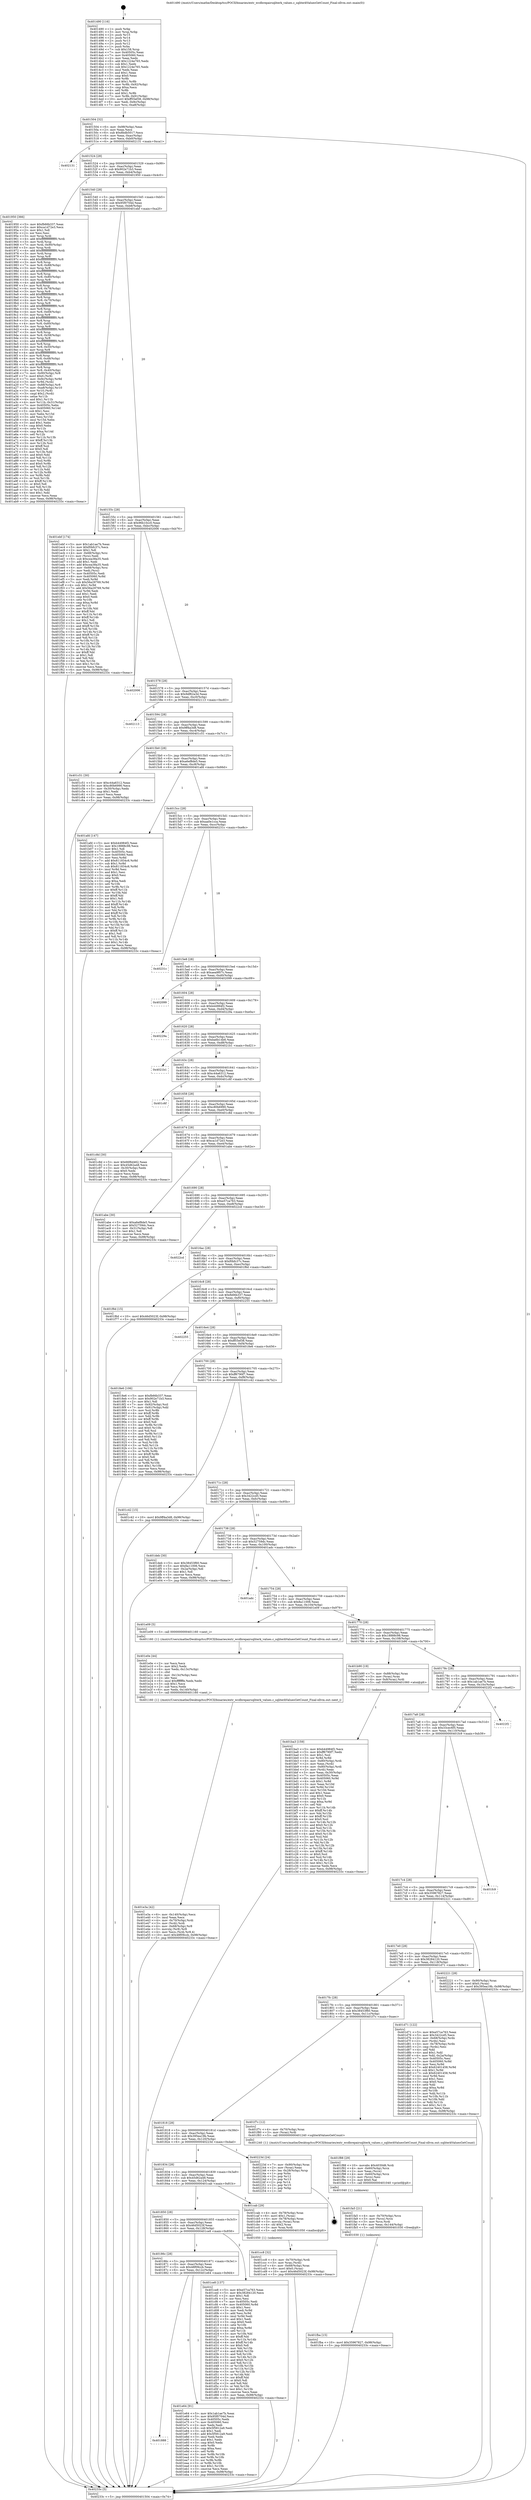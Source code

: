 digraph "0x401490" {
  label = "0x401490 (/mnt/c/Users/mathe/Desktop/tcc/POCII/binaries/extr_wcdbrepairsqliterk_values.c_sqliterkValuesGetCount_Final-ollvm.out::main(0))"
  labelloc = "t"
  node[shape=record]

  Entry [label="",width=0.3,height=0.3,shape=circle,fillcolor=black,style=filled]
  "0x401504" [label="{
     0x401504 [32]\l
     | [instrs]\l
     &nbsp;&nbsp;0x401504 \<+6\>: mov -0x98(%rbp),%eax\l
     &nbsp;&nbsp;0x40150a \<+2\>: mov %eax,%ecx\l
     &nbsp;&nbsp;0x40150c \<+6\>: sub $0x8bdb5017,%ecx\l
     &nbsp;&nbsp;0x401512 \<+6\>: mov %eax,-0xac(%rbp)\l
     &nbsp;&nbsp;0x401518 \<+6\>: mov %ecx,-0xb0(%rbp)\l
     &nbsp;&nbsp;0x40151e \<+6\>: je 0000000000402131 \<main+0xca1\>\l
  }"]
  "0x402131" [label="{
     0x402131\l
  }", style=dashed]
  "0x401524" [label="{
     0x401524 [28]\l
     | [instrs]\l
     &nbsp;&nbsp;0x401524 \<+5\>: jmp 0000000000401529 \<main+0x99\>\l
     &nbsp;&nbsp;0x401529 \<+6\>: mov -0xac(%rbp),%eax\l
     &nbsp;&nbsp;0x40152f \<+5\>: sub $0x902e71b3,%eax\l
     &nbsp;&nbsp;0x401534 \<+6\>: mov %eax,-0xb4(%rbp)\l
     &nbsp;&nbsp;0x40153a \<+6\>: je 0000000000401950 \<main+0x4c0\>\l
  }"]
  Exit [label="",width=0.3,height=0.3,shape=circle,fillcolor=black,style=filled,peripheries=2]
  "0x401950" [label="{
     0x401950 [366]\l
     | [instrs]\l
     &nbsp;&nbsp;0x401950 \<+5\>: mov $0xfb66b337,%eax\l
     &nbsp;&nbsp;0x401955 \<+5\>: mov $0xca1d72e3,%ecx\l
     &nbsp;&nbsp;0x40195a \<+2\>: mov $0x1,%dl\l
     &nbsp;&nbsp;0x40195c \<+2\>: xor %esi,%esi\l
     &nbsp;&nbsp;0x40195e \<+3\>: mov %rsp,%rdi\l
     &nbsp;&nbsp;0x401961 \<+4\>: add $0xfffffffffffffff0,%rdi\l
     &nbsp;&nbsp;0x401965 \<+3\>: mov %rdi,%rsp\l
     &nbsp;&nbsp;0x401968 \<+7\>: mov %rdi,-0x90(%rbp)\l
     &nbsp;&nbsp;0x40196f \<+3\>: mov %rsp,%rdi\l
     &nbsp;&nbsp;0x401972 \<+4\>: add $0xfffffffffffffff0,%rdi\l
     &nbsp;&nbsp;0x401976 \<+3\>: mov %rdi,%rsp\l
     &nbsp;&nbsp;0x401979 \<+3\>: mov %rsp,%r8\l
     &nbsp;&nbsp;0x40197c \<+4\>: add $0xfffffffffffffff0,%r8\l
     &nbsp;&nbsp;0x401980 \<+3\>: mov %r8,%rsp\l
     &nbsp;&nbsp;0x401983 \<+7\>: mov %r8,-0x88(%rbp)\l
     &nbsp;&nbsp;0x40198a \<+3\>: mov %rsp,%r8\l
     &nbsp;&nbsp;0x40198d \<+4\>: add $0xfffffffffffffff0,%r8\l
     &nbsp;&nbsp;0x401991 \<+3\>: mov %r8,%rsp\l
     &nbsp;&nbsp;0x401994 \<+4\>: mov %r8,-0x80(%rbp)\l
     &nbsp;&nbsp;0x401998 \<+3\>: mov %rsp,%r8\l
     &nbsp;&nbsp;0x40199b \<+4\>: add $0xfffffffffffffff0,%r8\l
     &nbsp;&nbsp;0x40199f \<+3\>: mov %r8,%rsp\l
     &nbsp;&nbsp;0x4019a2 \<+4\>: mov %r8,-0x78(%rbp)\l
     &nbsp;&nbsp;0x4019a6 \<+3\>: mov %rsp,%r8\l
     &nbsp;&nbsp;0x4019a9 \<+4\>: add $0xfffffffffffffff0,%r8\l
     &nbsp;&nbsp;0x4019ad \<+3\>: mov %r8,%rsp\l
     &nbsp;&nbsp;0x4019b0 \<+4\>: mov %r8,-0x70(%rbp)\l
     &nbsp;&nbsp;0x4019b4 \<+3\>: mov %rsp,%r8\l
     &nbsp;&nbsp;0x4019b7 \<+4\>: add $0xfffffffffffffff0,%r8\l
     &nbsp;&nbsp;0x4019bb \<+3\>: mov %r8,%rsp\l
     &nbsp;&nbsp;0x4019be \<+4\>: mov %r8,-0x68(%rbp)\l
     &nbsp;&nbsp;0x4019c2 \<+3\>: mov %rsp,%r8\l
     &nbsp;&nbsp;0x4019c5 \<+4\>: add $0xfffffffffffffff0,%r8\l
     &nbsp;&nbsp;0x4019c9 \<+3\>: mov %r8,%rsp\l
     &nbsp;&nbsp;0x4019cc \<+4\>: mov %r8,-0x60(%rbp)\l
     &nbsp;&nbsp;0x4019d0 \<+3\>: mov %rsp,%r8\l
     &nbsp;&nbsp;0x4019d3 \<+4\>: add $0xfffffffffffffff0,%r8\l
     &nbsp;&nbsp;0x4019d7 \<+3\>: mov %r8,%rsp\l
     &nbsp;&nbsp;0x4019da \<+4\>: mov %r8,-0x58(%rbp)\l
     &nbsp;&nbsp;0x4019de \<+3\>: mov %rsp,%r8\l
     &nbsp;&nbsp;0x4019e1 \<+4\>: add $0xfffffffffffffff0,%r8\l
     &nbsp;&nbsp;0x4019e5 \<+3\>: mov %r8,%rsp\l
     &nbsp;&nbsp;0x4019e8 \<+4\>: mov %r8,-0x50(%rbp)\l
     &nbsp;&nbsp;0x4019ec \<+3\>: mov %rsp,%r8\l
     &nbsp;&nbsp;0x4019ef \<+4\>: add $0xfffffffffffffff0,%r8\l
     &nbsp;&nbsp;0x4019f3 \<+3\>: mov %r8,%rsp\l
     &nbsp;&nbsp;0x4019f6 \<+4\>: mov %r8,-0x48(%rbp)\l
     &nbsp;&nbsp;0x4019fa \<+3\>: mov %rsp,%r8\l
     &nbsp;&nbsp;0x4019fd \<+4\>: add $0xfffffffffffffff0,%r8\l
     &nbsp;&nbsp;0x401a01 \<+3\>: mov %r8,%rsp\l
     &nbsp;&nbsp;0x401a04 \<+4\>: mov %r8,-0x40(%rbp)\l
     &nbsp;&nbsp;0x401a08 \<+7\>: mov -0x90(%rbp),%r8\l
     &nbsp;&nbsp;0x401a0f \<+7\>: movl $0x0,(%r8)\l
     &nbsp;&nbsp;0x401a16 \<+7\>: mov -0x9c(%rbp),%r9d\l
     &nbsp;&nbsp;0x401a1d \<+3\>: mov %r9d,(%rdi)\l
     &nbsp;&nbsp;0x401a20 \<+7\>: mov -0x88(%rbp),%r8\l
     &nbsp;&nbsp;0x401a27 \<+7\>: mov -0xa8(%rbp),%r10\l
     &nbsp;&nbsp;0x401a2e \<+3\>: mov %r10,(%r8)\l
     &nbsp;&nbsp;0x401a31 \<+3\>: cmpl $0x2,(%rdi)\l
     &nbsp;&nbsp;0x401a34 \<+4\>: setne %r11b\l
     &nbsp;&nbsp;0x401a38 \<+4\>: and $0x1,%r11b\l
     &nbsp;&nbsp;0x401a3c \<+4\>: mov %r11b,-0x31(%rbp)\l
     &nbsp;&nbsp;0x401a40 \<+7\>: mov 0x40505c,%ebx\l
     &nbsp;&nbsp;0x401a47 \<+8\>: mov 0x405060,%r14d\l
     &nbsp;&nbsp;0x401a4f \<+3\>: sub $0x1,%esi\l
     &nbsp;&nbsp;0x401a52 \<+3\>: mov %ebx,%r15d\l
     &nbsp;&nbsp;0x401a55 \<+3\>: add %esi,%r15d\l
     &nbsp;&nbsp;0x401a58 \<+4\>: imul %r15d,%ebx\l
     &nbsp;&nbsp;0x401a5c \<+3\>: and $0x1,%ebx\l
     &nbsp;&nbsp;0x401a5f \<+3\>: cmp $0x0,%ebx\l
     &nbsp;&nbsp;0x401a62 \<+4\>: sete %r11b\l
     &nbsp;&nbsp;0x401a66 \<+4\>: cmp $0xa,%r14d\l
     &nbsp;&nbsp;0x401a6a \<+4\>: setl %r12b\l
     &nbsp;&nbsp;0x401a6e \<+3\>: mov %r11b,%r13b\l
     &nbsp;&nbsp;0x401a71 \<+4\>: xor $0xff,%r13b\l
     &nbsp;&nbsp;0x401a75 \<+3\>: mov %r12b,%sil\l
     &nbsp;&nbsp;0x401a78 \<+4\>: xor $0xff,%sil\l
     &nbsp;&nbsp;0x401a7c \<+3\>: xor $0x0,%dl\l
     &nbsp;&nbsp;0x401a7f \<+3\>: mov %r13b,%dil\l
     &nbsp;&nbsp;0x401a82 \<+4\>: and $0x0,%dil\l
     &nbsp;&nbsp;0x401a86 \<+3\>: and %dl,%r11b\l
     &nbsp;&nbsp;0x401a89 \<+3\>: mov %sil,%r8b\l
     &nbsp;&nbsp;0x401a8c \<+4\>: and $0x0,%r8b\l
     &nbsp;&nbsp;0x401a90 \<+3\>: and %dl,%r12b\l
     &nbsp;&nbsp;0x401a93 \<+3\>: or %r11b,%dil\l
     &nbsp;&nbsp;0x401a96 \<+3\>: or %r12b,%r8b\l
     &nbsp;&nbsp;0x401a99 \<+3\>: xor %r8b,%dil\l
     &nbsp;&nbsp;0x401a9c \<+3\>: or %sil,%r13b\l
     &nbsp;&nbsp;0x401a9f \<+4\>: xor $0xff,%r13b\l
     &nbsp;&nbsp;0x401aa3 \<+3\>: or $0x0,%dl\l
     &nbsp;&nbsp;0x401aa6 \<+3\>: and %dl,%r13b\l
     &nbsp;&nbsp;0x401aa9 \<+3\>: or %r13b,%dil\l
     &nbsp;&nbsp;0x401aac \<+4\>: test $0x1,%dil\l
     &nbsp;&nbsp;0x401ab0 \<+3\>: cmovne %ecx,%eax\l
     &nbsp;&nbsp;0x401ab3 \<+6\>: mov %eax,-0x98(%rbp)\l
     &nbsp;&nbsp;0x401ab9 \<+5\>: jmp 000000000040233c \<main+0xeac\>\l
  }"]
  "0x401540" [label="{
     0x401540 [28]\l
     | [instrs]\l
     &nbsp;&nbsp;0x401540 \<+5\>: jmp 0000000000401545 \<main+0xb5\>\l
     &nbsp;&nbsp;0x401545 \<+6\>: mov -0xac(%rbp),%eax\l
     &nbsp;&nbsp;0x40154b \<+5\>: sub $0x95f0704d,%eax\l
     &nbsp;&nbsp;0x401550 \<+6\>: mov %eax,-0xb8(%rbp)\l
     &nbsp;&nbsp;0x401556 \<+6\>: je 0000000000401ebf \<main+0xa2f\>\l
  }"]
  "0x401fba" [label="{
     0x401fba [15]\l
     | [instrs]\l
     &nbsp;&nbsp;0x401fba \<+10\>: movl $0x35967827,-0x98(%rbp)\l
     &nbsp;&nbsp;0x401fc4 \<+5\>: jmp 000000000040233c \<main+0xeac\>\l
  }"]
  "0x401ebf" [label="{
     0x401ebf [174]\l
     | [instrs]\l
     &nbsp;&nbsp;0x401ebf \<+5\>: mov $0x1ab1ae7b,%eax\l
     &nbsp;&nbsp;0x401ec4 \<+5\>: mov $0xf0bfc37c,%ecx\l
     &nbsp;&nbsp;0x401ec9 \<+2\>: mov $0x1,%dl\l
     &nbsp;&nbsp;0x401ecb \<+4\>: mov -0x68(%rbp),%rsi\l
     &nbsp;&nbsp;0x401ecf \<+2\>: mov (%rsi),%edi\l
     &nbsp;&nbsp;0x401ed1 \<+6\>: sub $0xcea38a35,%edi\l
     &nbsp;&nbsp;0x401ed7 \<+3\>: add $0x1,%edi\l
     &nbsp;&nbsp;0x401eda \<+6\>: add $0xcea38a35,%edi\l
     &nbsp;&nbsp;0x401ee0 \<+4\>: mov -0x68(%rbp),%rsi\l
     &nbsp;&nbsp;0x401ee4 \<+2\>: mov %edi,(%rsi)\l
     &nbsp;&nbsp;0x401ee6 \<+7\>: mov 0x40505c,%edi\l
     &nbsp;&nbsp;0x401eed \<+8\>: mov 0x405060,%r8d\l
     &nbsp;&nbsp;0x401ef5 \<+3\>: mov %edi,%r9d\l
     &nbsp;&nbsp;0x401ef8 \<+7\>: sub $0x56a29769,%r9d\l
     &nbsp;&nbsp;0x401eff \<+4\>: sub $0x1,%r9d\l
     &nbsp;&nbsp;0x401f03 \<+7\>: add $0x56a29769,%r9d\l
     &nbsp;&nbsp;0x401f0a \<+4\>: imul %r9d,%edi\l
     &nbsp;&nbsp;0x401f0e \<+3\>: and $0x1,%edi\l
     &nbsp;&nbsp;0x401f11 \<+3\>: cmp $0x0,%edi\l
     &nbsp;&nbsp;0x401f14 \<+4\>: sete %r10b\l
     &nbsp;&nbsp;0x401f18 \<+4\>: cmp $0xa,%r8d\l
     &nbsp;&nbsp;0x401f1c \<+4\>: setl %r11b\l
     &nbsp;&nbsp;0x401f20 \<+3\>: mov %r10b,%bl\l
     &nbsp;&nbsp;0x401f23 \<+3\>: xor $0xff,%bl\l
     &nbsp;&nbsp;0x401f26 \<+3\>: mov %r11b,%r14b\l
     &nbsp;&nbsp;0x401f29 \<+4\>: xor $0xff,%r14b\l
     &nbsp;&nbsp;0x401f2d \<+3\>: xor $0x1,%dl\l
     &nbsp;&nbsp;0x401f30 \<+3\>: mov %bl,%r15b\l
     &nbsp;&nbsp;0x401f33 \<+4\>: and $0xff,%r15b\l
     &nbsp;&nbsp;0x401f37 \<+3\>: and %dl,%r10b\l
     &nbsp;&nbsp;0x401f3a \<+3\>: mov %r14b,%r12b\l
     &nbsp;&nbsp;0x401f3d \<+4\>: and $0xff,%r12b\l
     &nbsp;&nbsp;0x401f41 \<+3\>: and %dl,%r11b\l
     &nbsp;&nbsp;0x401f44 \<+3\>: or %r10b,%r15b\l
     &nbsp;&nbsp;0x401f47 \<+3\>: or %r11b,%r12b\l
     &nbsp;&nbsp;0x401f4a \<+3\>: xor %r12b,%r15b\l
     &nbsp;&nbsp;0x401f4d \<+3\>: or %r14b,%bl\l
     &nbsp;&nbsp;0x401f50 \<+3\>: xor $0xff,%bl\l
     &nbsp;&nbsp;0x401f53 \<+3\>: or $0x1,%dl\l
     &nbsp;&nbsp;0x401f56 \<+2\>: and %dl,%bl\l
     &nbsp;&nbsp;0x401f58 \<+3\>: or %bl,%r15b\l
     &nbsp;&nbsp;0x401f5b \<+4\>: test $0x1,%r15b\l
     &nbsp;&nbsp;0x401f5f \<+3\>: cmovne %ecx,%eax\l
     &nbsp;&nbsp;0x401f62 \<+6\>: mov %eax,-0x98(%rbp)\l
     &nbsp;&nbsp;0x401f68 \<+5\>: jmp 000000000040233c \<main+0xeac\>\l
  }"]
  "0x40155c" [label="{
     0x40155c [28]\l
     | [instrs]\l
     &nbsp;&nbsp;0x40155c \<+5\>: jmp 0000000000401561 \<main+0xd1\>\l
     &nbsp;&nbsp;0x401561 \<+6\>: mov -0xac(%rbp),%eax\l
     &nbsp;&nbsp;0x401567 \<+5\>: sub $0x96b10cc0,%eax\l
     &nbsp;&nbsp;0x40156c \<+6\>: mov %eax,-0xbc(%rbp)\l
     &nbsp;&nbsp;0x401572 \<+6\>: je 0000000000402006 \<main+0xb76\>\l
  }"]
  "0x401fa5" [label="{
     0x401fa5 [21]\l
     | [instrs]\l
     &nbsp;&nbsp;0x401fa5 \<+4\>: mov -0x70(%rbp),%rcx\l
     &nbsp;&nbsp;0x401fa9 \<+3\>: mov (%rcx),%rcx\l
     &nbsp;&nbsp;0x401fac \<+3\>: mov %rcx,%rdi\l
     &nbsp;&nbsp;0x401faf \<+6\>: mov %eax,-0x144(%rbp)\l
     &nbsp;&nbsp;0x401fb5 \<+5\>: call 0000000000401030 \<free@plt\>\l
     | [calls]\l
     &nbsp;&nbsp;0x401030 \{1\} (unknown)\l
  }"]
  "0x402006" [label="{
     0x402006\l
  }", style=dashed]
  "0x401578" [label="{
     0x401578 [28]\l
     | [instrs]\l
     &nbsp;&nbsp;0x401578 \<+5\>: jmp 000000000040157d \<main+0xed\>\l
     &nbsp;&nbsp;0x40157d \<+6\>: mov -0xac(%rbp),%eax\l
     &nbsp;&nbsp;0x401583 \<+5\>: sub $0x9df62a3d,%eax\l
     &nbsp;&nbsp;0x401588 \<+6\>: mov %eax,-0xc0(%rbp)\l
     &nbsp;&nbsp;0x40158e \<+6\>: je 0000000000402113 \<main+0xc83\>\l
  }"]
  "0x401f88" [label="{
     0x401f88 [29]\l
     | [instrs]\l
     &nbsp;&nbsp;0x401f88 \<+10\>: movabs $0x4030d6,%rdi\l
     &nbsp;&nbsp;0x401f92 \<+4\>: mov -0x60(%rbp),%rcx\l
     &nbsp;&nbsp;0x401f96 \<+2\>: mov %eax,(%rcx)\l
     &nbsp;&nbsp;0x401f98 \<+4\>: mov -0x60(%rbp),%rcx\l
     &nbsp;&nbsp;0x401f9c \<+2\>: mov (%rcx),%esi\l
     &nbsp;&nbsp;0x401f9e \<+2\>: mov $0x0,%al\l
     &nbsp;&nbsp;0x401fa0 \<+5\>: call 0000000000401040 \<printf@plt\>\l
     | [calls]\l
     &nbsp;&nbsp;0x401040 \{1\} (unknown)\l
  }"]
  "0x402113" [label="{
     0x402113\l
  }", style=dashed]
  "0x401594" [label="{
     0x401594 [28]\l
     | [instrs]\l
     &nbsp;&nbsp;0x401594 \<+5\>: jmp 0000000000401599 \<main+0x109\>\l
     &nbsp;&nbsp;0x401599 \<+6\>: mov -0xac(%rbp),%eax\l
     &nbsp;&nbsp;0x40159f \<+5\>: sub $0x9ff4a3d8,%eax\l
     &nbsp;&nbsp;0x4015a4 \<+6\>: mov %eax,-0xc4(%rbp)\l
     &nbsp;&nbsp;0x4015aa \<+6\>: je 0000000000401c51 \<main+0x7c1\>\l
  }"]
  "0x401888" [label="{
     0x401888\l
  }", style=dashed]
  "0x401c51" [label="{
     0x401c51 [30]\l
     | [instrs]\l
     &nbsp;&nbsp;0x401c51 \<+5\>: mov $0xc44a6312,%eax\l
     &nbsp;&nbsp;0x401c56 \<+5\>: mov $0xc80b6990,%ecx\l
     &nbsp;&nbsp;0x401c5b \<+3\>: mov -0x30(%rbp),%edx\l
     &nbsp;&nbsp;0x401c5e \<+3\>: cmp $0x1,%edx\l
     &nbsp;&nbsp;0x401c61 \<+3\>: cmovl %ecx,%eax\l
     &nbsp;&nbsp;0x401c64 \<+6\>: mov %eax,-0x98(%rbp)\l
     &nbsp;&nbsp;0x401c6a \<+5\>: jmp 000000000040233c \<main+0xeac\>\l
  }"]
  "0x4015b0" [label="{
     0x4015b0 [28]\l
     | [instrs]\l
     &nbsp;&nbsp;0x4015b0 \<+5\>: jmp 00000000004015b5 \<main+0x125\>\l
     &nbsp;&nbsp;0x4015b5 \<+6\>: mov -0xac(%rbp),%eax\l
     &nbsp;&nbsp;0x4015bb \<+5\>: sub $0xa6ef8de5,%eax\l
     &nbsp;&nbsp;0x4015c0 \<+6\>: mov %eax,-0xc8(%rbp)\l
     &nbsp;&nbsp;0x4015c6 \<+6\>: je 0000000000401afd \<main+0x66d\>\l
  }"]
  "0x401e64" [label="{
     0x401e64 [91]\l
     | [instrs]\l
     &nbsp;&nbsp;0x401e64 \<+5\>: mov $0x1ab1ae7b,%eax\l
     &nbsp;&nbsp;0x401e69 \<+5\>: mov $0x95f0704d,%ecx\l
     &nbsp;&nbsp;0x401e6e \<+7\>: mov 0x40505c,%edx\l
     &nbsp;&nbsp;0x401e75 \<+7\>: mov 0x405060,%esi\l
     &nbsp;&nbsp;0x401e7c \<+2\>: mov %edx,%edi\l
     &nbsp;&nbsp;0x401e7e \<+6\>: sub $0x5f5812a9,%edi\l
     &nbsp;&nbsp;0x401e84 \<+3\>: sub $0x1,%edi\l
     &nbsp;&nbsp;0x401e87 \<+6\>: add $0x5f5812a9,%edi\l
     &nbsp;&nbsp;0x401e8d \<+3\>: imul %edi,%edx\l
     &nbsp;&nbsp;0x401e90 \<+3\>: and $0x1,%edx\l
     &nbsp;&nbsp;0x401e93 \<+3\>: cmp $0x0,%edx\l
     &nbsp;&nbsp;0x401e96 \<+4\>: sete %r8b\l
     &nbsp;&nbsp;0x401e9a \<+3\>: cmp $0xa,%esi\l
     &nbsp;&nbsp;0x401e9d \<+4\>: setl %r9b\l
     &nbsp;&nbsp;0x401ea1 \<+3\>: mov %r8b,%r10b\l
     &nbsp;&nbsp;0x401ea4 \<+3\>: and %r9b,%r10b\l
     &nbsp;&nbsp;0x401ea7 \<+3\>: xor %r9b,%r8b\l
     &nbsp;&nbsp;0x401eaa \<+3\>: or %r8b,%r10b\l
     &nbsp;&nbsp;0x401ead \<+4\>: test $0x1,%r10b\l
     &nbsp;&nbsp;0x401eb1 \<+3\>: cmovne %ecx,%eax\l
     &nbsp;&nbsp;0x401eb4 \<+6\>: mov %eax,-0x98(%rbp)\l
     &nbsp;&nbsp;0x401eba \<+5\>: jmp 000000000040233c \<main+0xeac\>\l
  }"]
  "0x401afd" [label="{
     0x401afd [147]\l
     | [instrs]\l
     &nbsp;&nbsp;0x401afd \<+5\>: mov $0xb44984f2,%eax\l
     &nbsp;&nbsp;0x401b02 \<+5\>: mov $0x18888c98,%ecx\l
     &nbsp;&nbsp;0x401b07 \<+2\>: mov $0x1,%dl\l
     &nbsp;&nbsp;0x401b09 \<+7\>: mov 0x40505c,%esi\l
     &nbsp;&nbsp;0x401b10 \<+7\>: mov 0x405060,%edi\l
     &nbsp;&nbsp;0x401b17 \<+3\>: mov %esi,%r8d\l
     &nbsp;&nbsp;0x401b1a \<+7\>: add $0x811834c6,%r8d\l
     &nbsp;&nbsp;0x401b21 \<+4\>: sub $0x1,%r8d\l
     &nbsp;&nbsp;0x401b25 \<+7\>: sub $0x811834c6,%r8d\l
     &nbsp;&nbsp;0x401b2c \<+4\>: imul %r8d,%esi\l
     &nbsp;&nbsp;0x401b30 \<+3\>: and $0x1,%esi\l
     &nbsp;&nbsp;0x401b33 \<+3\>: cmp $0x0,%esi\l
     &nbsp;&nbsp;0x401b36 \<+4\>: sete %r9b\l
     &nbsp;&nbsp;0x401b3a \<+3\>: cmp $0xa,%edi\l
     &nbsp;&nbsp;0x401b3d \<+4\>: setl %r10b\l
     &nbsp;&nbsp;0x401b41 \<+3\>: mov %r9b,%r11b\l
     &nbsp;&nbsp;0x401b44 \<+4\>: xor $0xff,%r11b\l
     &nbsp;&nbsp;0x401b48 \<+3\>: mov %r10b,%bl\l
     &nbsp;&nbsp;0x401b4b \<+3\>: xor $0xff,%bl\l
     &nbsp;&nbsp;0x401b4e \<+3\>: xor $0x1,%dl\l
     &nbsp;&nbsp;0x401b51 \<+3\>: mov %r11b,%r14b\l
     &nbsp;&nbsp;0x401b54 \<+4\>: and $0xff,%r14b\l
     &nbsp;&nbsp;0x401b58 \<+3\>: and %dl,%r9b\l
     &nbsp;&nbsp;0x401b5b \<+3\>: mov %bl,%r15b\l
     &nbsp;&nbsp;0x401b5e \<+4\>: and $0xff,%r15b\l
     &nbsp;&nbsp;0x401b62 \<+3\>: and %dl,%r10b\l
     &nbsp;&nbsp;0x401b65 \<+3\>: or %r9b,%r14b\l
     &nbsp;&nbsp;0x401b68 \<+3\>: or %r10b,%r15b\l
     &nbsp;&nbsp;0x401b6b \<+3\>: xor %r15b,%r14b\l
     &nbsp;&nbsp;0x401b6e \<+3\>: or %bl,%r11b\l
     &nbsp;&nbsp;0x401b71 \<+4\>: xor $0xff,%r11b\l
     &nbsp;&nbsp;0x401b75 \<+3\>: or $0x1,%dl\l
     &nbsp;&nbsp;0x401b78 \<+3\>: and %dl,%r11b\l
     &nbsp;&nbsp;0x401b7b \<+3\>: or %r11b,%r14b\l
     &nbsp;&nbsp;0x401b7e \<+4\>: test $0x1,%r14b\l
     &nbsp;&nbsp;0x401b82 \<+3\>: cmovne %ecx,%eax\l
     &nbsp;&nbsp;0x401b85 \<+6\>: mov %eax,-0x98(%rbp)\l
     &nbsp;&nbsp;0x401b8b \<+5\>: jmp 000000000040233c \<main+0xeac\>\l
  }"]
  "0x4015cc" [label="{
     0x4015cc [28]\l
     | [instrs]\l
     &nbsp;&nbsp;0x4015cc \<+5\>: jmp 00000000004015d1 \<main+0x141\>\l
     &nbsp;&nbsp;0x4015d1 \<+6\>: mov -0xac(%rbp),%eax\l
     &nbsp;&nbsp;0x4015d7 \<+5\>: sub $0xaa0e1cca,%eax\l
     &nbsp;&nbsp;0x4015dc \<+6\>: mov %eax,-0xcc(%rbp)\l
     &nbsp;&nbsp;0x4015e2 \<+6\>: je 000000000040231c \<main+0xe8c\>\l
  }"]
  "0x401e3a" [label="{
     0x401e3a [42]\l
     | [instrs]\l
     &nbsp;&nbsp;0x401e3a \<+6\>: mov -0x140(%rbp),%ecx\l
     &nbsp;&nbsp;0x401e40 \<+3\>: imul %eax,%ecx\l
     &nbsp;&nbsp;0x401e43 \<+4\>: mov -0x70(%rbp),%rdi\l
     &nbsp;&nbsp;0x401e47 \<+3\>: mov (%rdi),%rdi\l
     &nbsp;&nbsp;0x401e4a \<+4\>: mov -0x68(%rbp),%r8\l
     &nbsp;&nbsp;0x401e4e \<+3\>: movslq (%r8),%r8\l
     &nbsp;&nbsp;0x401e51 \<+4\>: mov %ecx,(%rdi,%r8,4)\l
     &nbsp;&nbsp;0x401e55 \<+10\>: movl $0x48f09ccb,-0x98(%rbp)\l
     &nbsp;&nbsp;0x401e5f \<+5\>: jmp 000000000040233c \<main+0xeac\>\l
  }"]
  "0x40231c" [label="{
     0x40231c\l
  }", style=dashed]
  "0x4015e8" [label="{
     0x4015e8 [28]\l
     | [instrs]\l
     &nbsp;&nbsp;0x4015e8 \<+5\>: jmp 00000000004015ed \<main+0x15d\>\l
     &nbsp;&nbsp;0x4015ed \<+6\>: mov -0xac(%rbp),%eax\l
     &nbsp;&nbsp;0x4015f3 \<+5\>: sub $0xaea9f07c,%eax\l
     &nbsp;&nbsp;0x4015f8 \<+6\>: mov %eax,-0xd0(%rbp)\l
     &nbsp;&nbsp;0x4015fe \<+6\>: je 0000000000402099 \<main+0xc09\>\l
  }"]
  "0x401e0e" [label="{
     0x401e0e [44]\l
     | [instrs]\l
     &nbsp;&nbsp;0x401e0e \<+2\>: xor %ecx,%ecx\l
     &nbsp;&nbsp;0x401e10 \<+5\>: mov $0x2,%edx\l
     &nbsp;&nbsp;0x401e15 \<+6\>: mov %edx,-0x13c(%rbp)\l
     &nbsp;&nbsp;0x401e1b \<+1\>: cltd\l
     &nbsp;&nbsp;0x401e1c \<+6\>: mov -0x13c(%rbp),%esi\l
     &nbsp;&nbsp;0x401e22 \<+2\>: idiv %esi\l
     &nbsp;&nbsp;0x401e24 \<+6\>: imul $0xfffffffe,%edx,%edx\l
     &nbsp;&nbsp;0x401e2a \<+3\>: sub $0x1,%ecx\l
     &nbsp;&nbsp;0x401e2d \<+2\>: sub %ecx,%edx\l
     &nbsp;&nbsp;0x401e2f \<+6\>: mov %edx,-0x140(%rbp)\l
     &nbsp;&nbsp;0x401e35 \<+5\>: call 0000000000401160 \<next_i\>\l
     | [calls]\l
     &nbsp;&nbsp;0x401160 \{1\} (/mnt/c/Users/mathe/Desktop/tcc/POCII/binaries/extr_wcdbrepairsqliterk_values.c_sqliterkValuesGetCount_Final-ollvm.out::next_i)\l
  }"]
  "0x402099" [label="{
     0x402099\l
  }", style=dashed]
  "0x401604" [label="{
     0x401604 [28]\l
     | [instrs]\l
     &nbsp;&nbsp;0x401604 \<+5\>: jmp 0000000000401609 \<main+0x179\>\l
     &nbsp;&nbsp;0x401609 \<+6\>: mov -0xac(%rbp),%eax\l
     &nbsp;&nbsp;0x40160f \<+5\>: sub $0xb44984f2,%eax\l
     &nbsp;&nbsp;0x401614 \<+6\>: mov %eax,-0xd4(%rbp)\l
     &nbsp;&nbsp;0x40161a \<+6\>: je 000000000040229a \<main+0xe0a\>\l
  }"]
  "0x40186c" [label="{
     0x40186c [28]\l
     | [instrs]\l
     &nbsp;&nbsp;0x40186c \<+5\>: jmp 0000000000401871 \<main+0x3e1\>\l
     &nbsp;&nbsp;0x401871 \<+6\>: mov -0xac(%rbp),%eax\l
     &nbsp;&nbsp;0x401877 \<+5\>: sub $0x48f09ccb,%eax\l
     &nbsp;&nbsp;0x40187c \<+6\>: mov %eax,-0x12c(%rbp)\l
     &nbsp;&nbsp;0x401882 \<+6\>: je 0000000000401e64 \<main+0x9d4\>\l
  }"]
  "0x40229a" [label="{
     0x40229a\l
  }", style=dashed]
  "0x401620" [label="{
     0x401620 [28]\l
     | [instrs]\l
     &nbsp;&nbsp;0x401620 \<+5\>: jmp 0000000000401625 \<main+0x195\>\l
     &nbsp;&nbsp;0x401625 \<+6\>: mov -0xac(%rbp),%eax\l
     &nbsp;&nbsp;0x40162b \<+5\>: sub $0xba6b14b6,%eax\l
     &nbsp;&nbsp;0x401630 \<+6\>: mov %eax,-0xd8(%rbp)\l
     &nbsp;&nbsp;0x401636 \<+6\>: je 00000000004021b1 \<main+0xd21\>\l
  }"]
  "0x401ce8" [label="{
     0x401ce8 [137]\l
     | [instrs]\l
     &nbsp;&nbsp;0x401ce8 \<+5\>: mov $0xe57ca763,%eax\l
     &nbsp;&nbsp;0x401ced \<+5\>: mov $0x38284120,%ecx\l
     &nbsp;&nbsp;0x401cf2 \<+2\>: mov $0x1,%dl\l
     &nbsp;&nbsp;0x401cf4 \<+2\>: xor %esi,%esi\l
     &nbsp;&nbsp;0x401cf6 \<+7\>: mov 0x40505c,%edi\l
     &nbsp;&nbsp;0x401cfd \<+8\>: mov 0x405060,%r8d\l
     &nbsp;&nbsp;0x401d05 \<+3\>: sub $0x1,%esi\l
     &nbsp;&nbsp;0x401d08 \<+3\>: mov %edi,%r9d\l
     &nbsp;&nbsp;0x401d0b \<+3\>: add %esi,%r9d\l
     &nbsp;&nbsp;0x401d0e \<+4\>: imul %r9d,%edi\l
     &nbsp;&nbsp;0x401d12 \<+3\>: and $0x1,%edi\l
     &nbsp;&nbsp;0x401d15 \<+3\>: cmp $0x0,%edi\l
     &nbsp;&nbsp;0x401d18 \<+4\>: sete %r10b\l
     &nbsp;&nbsp;0x401d1c \<+4\>: cmp $0xa,%r8d\l
     &nbsp;&nbsp;0x401d20 \<+4\>: setl %r11b\l
     &nbsp;&nbsp;0x401d24 \<+3\>: mov %r10b,%bl\l
     &nbsp;&nbsp;0x401d27 \<+3\>: xor $0xff,%bl\l
     &nbsp;&nbsp;0x401d2a \<+3\>: mov %r11b,%r14b\l
     &nbsp;&nbsp;0x401d2d \<+4\>: xor $0xff,%r14b\l
     &nbsp;&nbsp;0x401d31 \<+3\>: xor $0x0,%dl\l
     &nbsp;&nbsp;0x401d34 \<+3\>: mov %bl,%r15b\l
     &nbsp;&nbsp;0x401d37 \<+4\>: and $0x0,%r15b\l
     &nbsp;&nbsp;0x401d3b \<+3\>: and %dl,%r10b\l
     &nbsp;&nbsp;0x401d3e \<+3\>: mov %r14b,%r12b\l
     &nbsp;&nbsp;0x401d41 \<+4\>: and $0x0,%r12b\l
     &nbsp;&nbsp;0x401d45 \<+3\>: and %dl,%r11b\l
     &nbsp;&nbsp;0x401d48 \<+3\>: or %r10b,%r15b\l
     &nbsp;&nbsp;0x401d4b \<+3\>: or %r11b,%r12b\l
     &nbsp;&nbsp;0x401d4e \<+3\>: xor %r12b,%r15b\l
     &nbsp;&nbsp;0x401d51 \<+3\>: or %r14b,%bl\l
     &nbsp;&nbsp;0x401d54 \<+3\>: xor $0xff,%bl\l
     &nbsp;&nbsp;0x401d57 \<+3\>: or $0x0,%dl\l
     &nbsp;&nbsp;0x401d5a \<+2\>: and %dl,%bl\l
     &nbsp;&nbsp;0x401d5c \<+3\>: or %bl,%r15b\l
     &nbsp;&nbsp;0x401d5f \<+4\>: test $0x1,%r15b\l
     &nbsp;&nbsp;0x401d63 \<+3\>: cmovne %ecx,%eax\l
     &nbsp;&nbsp;0x401d66 \<+6\>: mov %eax,-0x98(%rbp)\l
     &nbsp;&nbsp;0x401d6c \<+5\>: jmp 000000000040233c \<main+0xeac\>\l
  }"]
  "0x4021b1" [label="{
     0x4021b1\l
  }", style=dashed]
  "0x40163c" [label="{
     0x40163c [28]\l
     | [instrs]\l
     &nbsp;&nbsp;0x40163c \<+5\>: jmp 0000000000401641 \<main+0x1b1\>\l
     &nbsp;&nbsp;0x401641 \<+6\>: mov -0xac(%rbp),%eax\l
     &nbsp;&nbsp;0x401647 \<+5\>: sub $0xc44a6312,%eax\l
     &nbsp;&nbsp;0x40164c \<+6\>: mov %eax,-0xdc(%rbp)\l
     &nbsp;&nbsp;0x401652 \<+6\>: je 0000000000401c6f \<main+0x7df\>\l
  }"]
  "0x401cc8" [label="{
     0x401cc8 [32]\l
     | [instrs]\l
     &nbsp;&nbsp;0x401cc8 \<+4\>: mov -0x70(%rbp),%rdi\l
     &nbsp;&nbsp;0x401ccc \<+3\>: mov %rax,(%rdi)\l
     &nbsp;&nbsp;0x401ccf \<+4\>: mov -0x68(%rbp),%rax\l
     &nbsp;&nbsp;0x401cd3 \<+6\>: movl $0x0,(%rax)\l
     &nbsp;&nbsp;0x401cd9 \<+10\>: movl $0x46d5023f,-0x98(%rbp)\l
     &nbsp;&nbsp;0x401ce3 \<+5\>: jmp 000000000040233c \<main+0xeac\>\l
  }"]
  "0x401c6f" [label="{
     0x401c6f\l
  }", style=dashed]
  "0x401658" [label="{
     0x401658 [28]\l
     | [instrs]\l
     &nbsp;&nbsp;0x401658 \<+5\>: jmp 000000000040165d \<main+0x1cd\>\l
     &nbsp;&nbsp;0x40165d \<+6\>: mov -0xac(%rbp),%eax\l
     &nbsp;&nbsp;0x401663 \<+5\>: sub $0xc80b6990,%eax\l
     &nbsp;&nbsp;0x401668 \<+6\>: mov %eax,-0xe0(%rbp)\l
     &nbsp;&nbsp;0x40166e \<+6\>: je 0000000000401c8d \<main+0x7fd\>\l
  }"]
  "0x401850" [label="{
     0x401850 [28]\l
     | [instrs]\l
     &nbsp;&nbsp;0x401850 \<+5\>: jmp 0000000000401855 \<main+0x3c5\>\l
     &nbsp;&nbsp;0x401855 \<+6\>: mov -0xac(%rbp),%eax\l
     &nbsp;&nbsp;0x40185b \<+5\>: sub $0x46d5023f,%eax\l
     &nbsp;&nbsp;0x401860 \<+6\>: mov %eax,-0x128(%rbp)\l
     &nbsp;&nbsp;0x401866 \<+6\>: je 0000000000401ce8 \<main+0x858\>\l
  }"]
  "0x401c8d" [label="{
     0x401c8d [30]\l
     | [instrs]\l
     &nbsp;&nbsp;0x401c8d \<+5\>: mov $0x66f6d462,%eax\l
     &nbsp;&nbsp;0x401c92 \<+5\>: mov $0x45d62a48,%ecx\l
     &nbsp;&nbsp;0x401c97 \<+3\>: mov -0x30(%rbp),%edx\l
     &nbsp;&nbsp;0x401c9a \<+3\>: cmp $0x0,%edx\l
     &nbsp;&nbsp;0x401c9d \<+3\>: cmove %ecx,%eax\l
     &nbsp;&nbsp;0x401ca0 \<+6\>: mov %eax,-0x98(%rbp)\l
     &nbsp;&nbsp;0x401ca6 \<+5\>: jmp 000000000040233c \<main+0xeac\>\l
  }"]
  "0x401674" [label="{
     0x401674 [28]\l
     | [instrs]\l
     &nbsp;&nbsp;0x401674 \<+5\>: jmp 0000000000401679 \<main+0x1e9\>\l
     &nbsp;&nbsp;0x401679 \<+6\>: mov -0xac(%rbp),%eax\l
     &nbsp;&nbsp;0x40167f \<+5\>: sub $0xca1d72e3,%eax\l
     &nbsp;&nbsp;0x401684 \<+6\>: mov %eax,-0xe4(%rbp)\l
     &nbsp;&nbsp;0x40168a \<+6\>: je 0000000000401abe \<main+0x62e\>\l
  }"]
  "0x401cab" [label="{
     0x401cab [29]\l
     | [instrs]\l
     &nbsp;&nbsp;0x401cab \<+4\>: mov -0x78(%rbp),%rax\l
     &nbsp;&nbsp;0x401caf \<+6\>: movl $0x1,(%rax)\l
     &nbsp;&nbsp;0x401cb5 \<+4\>: mov -0x78(%rbp),%rax\l
     &nbsp;&nbsp;0x401cb9 \<+3\>: movslq (%rax),%rax\l
     &nbsp;&nbsp;0x401cbc \<+4\>: shl $0x2,%rax\l
     &nbsp;&nbsp;0x401cc0 \<+3\>: mov %rax,%rdi\l
     &nbsp;&nbsp;0x401cc3 \<+5\>: call 0000000000401050 \<malloc@plt\>\l
     | [calls]\l
     &nbsp;&nbsp;0x401050 \{1\} (unknown)\l
  }"]
  "0x401abe" [label="{
     0x401abe [30]\l
     | [instrs]\l
     &nbsp;&nbsp;0x401abe \<+5\>: mov $0xa6ef8de5,%eax\l
     &nbsp;&nbsp;0x401ac3 \<+5\>: mov $0x52759dc,%ecx\l
     &nbsp;&nbsp;0x401ac8 \<+3\>: mov -0x31(%rbp),%dl\l
     &nbsp;&nbsp;0x401acb \<+3\>: test $0x1,%dl\l
     &nbsp;&nbsp;0x401ace \<+3\>: cmovne %ecx,%eax\l
     &nbsp;&nbsp;0x401ad1 \<+6\>: mov %eax,-0x98(%rbp)\l
     &nbsp;&nbsp;0x401ad7 \<+5\>: jmp 000000000040233c \<main+0xeac\>\l
  }"]
  "0x401690" [label="{
     0x401690 [28]\l
     | [instrs]\l
     &nbsp;&nbsp;0x401690 \<+5\>: jmp 0000000000401695 \<main+0x205\>\l
     &nbsp;&nbsp;0x401695 \<+6\>: mov -0xac(%rbp),%eax\l
     &nbsp;&nbsp;0x40169b \<+5\>: sub $0xe57ca763,%eax\l
     &nbsp;&nbsp;0x4016a0 \<+6\>: mov %eax,-0xe8(%rbp)\l
     &nbsp;&nbsp;0x4016a6 \<+6\>: je 00000000004022cd \<main+0xe3d\>\l
  }"]
  "0x401834" [label="{
     0x401834 [28]\l
     | [instrs]\l
     &nbsp;&nbsp;0x401834 \<+5\>: jmp 0000000000401839 \<main+0x3a9\>\l
     &nbsp;&nbsp;0x401839 \<+6\>: mov -0xac(%rbp),%eax\l
     &nbsp;&nbsp;0x40183f \<+5\>: sub $0x45d62a48,%eax\l
     &nbsp;&nbsp;0x401844 \<+6\>: mov %eax,-0x124(%rbp)\l
     &nbsp;&nbsp;0x40184a \<+6\>: je 0000000000401cab \<main+0x81b\>\l
  }"]
  "0x4022cd" [label="{
     0x4022cd\l
  }", style=dashed]
  "0x4016ac" [label="{
     0x4016ac [28]\l
     | [instrs]\l
     &nbsp;&nbsp;0x4016ac \<+5\>: jmp 00000000004016b1 \<main+0x221\>\l
     &nbsp;&nbsp;0x4016b1 \<+6\>: mov -0xac(%rbp),%eax\l
     &nbsp;&nbsp;0x4016b7 \<+5\>: sub $0xf0bfc37c,%eax\l
     &nbsp;&nbsp;0x4016bc \<+6\>: mov %eax,-0xec(%rbp)\l
     &nbsp;&nbsp;0x4016c2 \<+6\>: je 0000000000401f6d \<main+0xadd\>\l
  }"]
  "0x40223d" [label="{
     0x40223d [24]\l
     | [instrs]\l
     &nbsp;&nbsp;0x40223d \<+7\>: mov -0x90(%rbp),%rax\l
     &nbsp;&nbsp;0x402244 \<+2\>: mov (%rax),%eax\l
     &nbsp;&nbsp;0x402246 \<+4\>: lea -0x28(%rbp),%rsp\l
     &nbsp;&nbsp;0x40224a \<+1\>: pop %rbx\l
     &nbsp;&nbsp;0x40224b \<+2\>: pop %r12\l
     &nbsp;&nbsp;0x40224d \<+2\>: pop %r13\l
     &nbsp;&nbsp;0x40224f \<+2\>: pop %r14\l
     &nbsp;&nbsp;0x402251 \<+2\>: pop %r15\l
     &nbsp;&nbsp;0x402253 \<+1\>: pop %rbp\l
     &nbsp;&nbsp;0x402254 \<+1\>: ret\l
  }"]
  "0x401f6d" [label="{
     0x401f6d [15]\l
     | [instrs]\l
     &nbsp;&nbsp;0x401f6d \<+10\>: movl $0x46d5023f,-0x98(%rbp)\l
     &nbsp;&nbsp;0x401f77 \<+5\>: jmp 000000000040233c \<main+0xeac\>\l
  }"]
  "0x4016c8" [label="{
     0x4016c8 [28]\l
     | [instrs]\l
     &nbsp;&nbsp;0x4016c8 \<+5\>: jmp 00000000004016cd \<main+0x23d\>\l
     &nbsp;&nbsp;0x4016cd \<+6\>: mov -0xac(%rbp),%eax\l
     &nbsp;&nbsp;0x4016d3 \<+5\>: sub $0xfb66b337,%eax\l
     &nbsp;&nbsp;0x4016d8 \<+6\>: mov %eax,-0xf0(%rbp)\l
     &nbsp;&nbsp;0x4016de \<+6\>: je 0000000000402255 \<main+0xdc5\>\l
  }"]
  "0x401818" [label="{
     0x401818 [28]\l
     | [instrs]\l
     &nbsp;&nbsp;0x401818 \<+5\>: jmp 000000000040181d \<main+0x38d\>\l
     &nbsp;&nbsp;0x40181d \<+6\>: mov -0xac(%rbp),%eax\l
     &nbsp;&nbsp;0x401823 \<+5\>: sub $0x395ea19b,%eax\l
     &nbsp;&nbsp;0x401828 \<+6\>: mov %eax,-0x120(%rbp)\l
     &nbsp;&nbsp;0x40182e \<+6\>: je 000000000040223d \<main+0xdad\>\l
  }"]
  "0x402255" [label="{
     0x402255\l
  }", style=dashed]
  "0x4016e4" [label="{
     0x4016e4 [28]\l
     | [instrs]\l
     &nbsp;&nbsp;0x4016e4 \<+5\>: jmp 00000000004016e9 \<main+0x259\>\l
     &nbsp;&nbsp;0x4016e9 \<+6\>: mov -0xac(%rbp),%eax\l
     &nbsp;&nbsp;0x4016ef \<+5\>: sub $0xff55ef38,%eax\l
     &nbsp;&nbsp;0x4016f4 \<+6\>: mov %eax,-0xf4(%rbp)\l
     &nbsp;&nbsp;0x4016fa \<+6\>: je 00000000004018e6 \<main+0x456\>\l
  }"]
  "0x401f7c" [label="{
     0x401f7c [12]\l
     | [instrs]\l
     &nbsp;&nbsp;0x401f7c \<+4\>: mov -0x70(%rbp),%rax\l
     &nbsp;&nbsp;0x401f80 \<+3\>: mov (%rax),%rdi\l
     &nbsp;&nbsp;0x401f83 \<+5\>: call 0000000000401240 \<sqliterkValuesGetCount\>\l
     | [calls]\l
     &nbsp;&nbsp;0x401240 \{1\} (/mnt/c/Users/mathe/Desktop/tcc/POCII/binaries/extr_wcdbrepairsqliterk_values.c_sqliterkValuesGetCount_Final-ollvm.out::sqliterkValuesGetCount)\l
  }"]
  "0x4018e6" [label="{
     0x4018e6 [106]\l
     | [instrs]\l
     &nbsp;&nbsp;0x4018e6 \<+5\>: mov $0xfb66b337,%eax\l
     &nbsp;&nbsp;0x4018eb \<+5\>: mov $0x902e71b3,%ecx\l
     &nbsp;&nbsp;0x4018f0 \<+2\>: mov $0x1,%dl\l
     &nbsp;&nbsp;0x4018f2 \<+7\>: mov -0x92(%rbp),%sil\l
     &nbsp;&nbsp;0x4018f9 \<+7\>: mov -0x91(%rbp),%dil\l
     &nbsp;&nbsp;0x401900 \<+3\>: mov %sil,%r8b\l
     &nbsp;&nbsp;0x401903 \<+4\>: xor $0xff,%r8b\l
     &nbsp;&nbsp;0x401907 \<+3\>: mov %dil,%r9b\l
     &nbsp;&nbsp;0x40190a \<+4\>: xor $0xff,%r9b\l
     &nbsp;&nbsp;0x40190e \<+3\>: xor $0x0,%dl\l
     &nbsp;&nbsp;0x401911 \<+3\>: mov %r8b,%r10b\l
     &nbsp;&nbsp;0x401914 \<+4\>: and $0x0,%r10b\l
     &nbsp;&nbsp;0x401918 \<+3\>: and %dl,%sil\l
     &nbsp;&nbsp;0x40191b \<+3\>: mov %r9b,%r11b\l
     &nbsp;&nbsp;0x40191e \<+4\>: and $0x0,%r11b\l
     &nbsp;&nbsp;0x401922 \<+3\>: and %dl,%dil\l
     &nbsp;&nbsp;0x401925 \<+3\>: or %sil,%r10b\l
     &nbsp;&nbsp;0x401928 \<+3\>: or %dil,%r11b\l
     &nbsp;&nbsp;0x40192b \<+3\>: xor %r11b,%r10b\l
     &nbsp;&nbsp;0x40192e \<+3\>: or %r9b,%r8b\l
     &nbsp;&nbsp;0x401931 \<+4\>: xor $0xff,%r8b\l
     &nbsp;&nbsp;0x401935 \<+3\>: or $0x0,%dl\l
     &nbsp;&nbsp;0x401938 \<+3\>: and %dl,%r8b\l
     &nbsp;&nbsp;0x40193b \<+3\>: or %r8b,%r10b\l
     &nbsp;&nbsp;0x40193e \<+4\>: test $0x1,%r10b\l
     &nbsp;&nbsp;0x401942 \<+3\>: cmovne %ecx,%eax\l
     &nbsp;&nbsp;0x401945 \<+6\>: mov %eax,-0x98(%rbp)\l
     &nbsp;&nbsp;0x40194b \<+5\>: jmp 000000000040233c \<main+0xeac\>\l
  }"]
  "0x401700" [label="{
     0x401700 [28]\l
     | [instrs]\l
     &nbsp;&nbsp;0x401700 \<+5\>: jmp 0000000000401705 \<main+0x275\>\l
     &nbsp;&nbsp;0x401705 \<+6\>: mov -0xac(%rbp),%eax\l
     &nbsp;&nbsp;0x40170b \<+5\>: sub $0xff6790f7,%eax\l
     &nbsp;&nbsp;0x401710 \<+6\>: mov %eax,-0xf8(%rbp)\l
     &nbsp;&nbsp;0x401716 \<+6\>: je 0000000000401c42 \<main+0x7b2\>\l
  }"]
  "0x40233c" [label="{
     0x40233c [5]\l
     | [instrs]\l
     &nbsp;&nbsp;0x40233c \<+5\>: jmp 0000000000401504 \<main+0x74\>\l
  }"]
  "0x401490" [label="{
     0x401490 [116]\l
     | [instrs]\l
     &nbsp;&nbsp;0x401490 \<+1\>: push %rbp\l
     &nbsp;&nbsp;0x401491 \<+3\>: mov %rsp,%rbp\l
     &nbsp;&nbsp;0x401494 \<+2\>: push %r15\l
     &nbsp;&nbsp;0x401496 \<+2\>: push %r14\l
     &nbsp;&nbsp;0x401498 \<+2\>: push %r13\l
     &nbsp;&nbsp;0x40149a \<+2\>: push %r12\l
     &nbsp;&nbsp;0x40149c \<+1\>: push %rbx\l
     &nbsp;&nbsp;0x40149d \<+7\>: sub $0x158,%rsp\l
     &nbsp;&nbsp;0x4014a4 \<+7\>: mov 0x40505c,%eax\l
     &nbsp;&nbsp;0x4014ab \<+7\>: mov 0x405060,%ecx\l
     &nbsp;&nbsp;0x4014b2 \<+2\>: mov %eax,%edx\l
     &nbsp;&nbsp;0x4014b4 \<+6\>: add $0x1224e765,%edx\l
     &nbsp;&nbsp;0x4014ba \<+3\>: sub $0x1,%edx\l
     &nbsp;&nbsp;0x4014bd \<+6\>: sub $0x1224e765,%edx\l
     &nbsp;&nbsp;0x4014c3 \<+3\>: imul %edx,%eax\l
     &nbsp;&nbsp;0x4014c6 \<+3\>: and $0x1,%eax\l
     &nbsp;&nbsp;0x4014c9 \<+3\>: cmp $0x0,%eax\l
     &nbsp;&nbsp;0x4014cc \<+4\>: sete %r8b\l
     &nbsp;&nbsp;0x4014d0 \<+4\>: and $0x1,%r8b\l
     &nbsp;&nbsp;0x4014d4 \<+7\>: mov %r8b,-0x92(%rbp)\l
     &nbsp;&nbsp;0x4014db \<+3\>: cmp $0xa,%ecx\l
     &nbsp;&nbsp;0x4014de \<+4\>: setl %r8b\l
     &nbsp;&nbsp;0x4014e2 \<+4\>: and $0x1,%r8b\l
     &nbsp;&nbsp;0x4014e6 \<+7\>: mov %r8b,-0x91(%rbp)\l
     &nbsp;&nbsp;0x4014ed \<+10\>: movl $0xff55ef38,-0x98(%rbp)\l
     &nbsp;&nbsp;0x4014f7 \<+6\>: mov %edi,-0x9c(%rbp)\l
     &nbsp;&nbsp;0x4014fd \<+7\>: mov %rsi,-0xa8(%rbp)\l
  }"]
  "0x4017fc" [label="{
     0x4017fc [28]\l
     | [instrs]\l
     &nbsp;&nbsp;0x4017fc \<+5\>: jmp 0000000000401801 \<main+0x371\>\l
     &nbsp;&nbsp;0x401801 \<+6\>: mov -0xac(%rbp),%eax\l
     &nbsp;&nbsp;0x401807 \<+5\>: sub $0x38453f60,%eax\l
     &nbsp;&nbsp;0x40180c \<+6\>: mov %eax,-0x11c(%rbp)\l
     &nbsp;&nbsp;0x401812 \<+6\>: je 0000000000401f7c \<main+0xaec\>\l
  }"]
  "0x401d71" [label="{
     0x401d71 [122]\l
     | [instrs]\l
     &nbsp;&nbsp;0x401d71 \<+5\>: mov $0xe57ca763,%eax\l
     &nbsp;&nbsp;0x401d76 \<+5\>: mov $0x3422cd5,%ecx\l
     &nbsp;&nbsp;0x401d7b \<+4\>: mov -0x68(%rbp),%rdx\l
     &nbsp;&nbsp;0x401d7f \<+2\>: mov (%rdx),%esi\l
     &nbsp;&nbsp;0x401d81 \<+4\>: mov -0x78(%rbp),%rdx\l
     &nbsp;&nbsp;0x401d85 \<+2\>: cmp (%rdx),%esi\l
     &nbsp;&nbsp;0x401d87 \<+4\>: setl %dil\l
     &nbsp;&nbsp;0x401d8b \<+4\>: and $0x1,%dil\l
     &nbsp;&nbsp;0x401d8f \<+4\>: mov %dil,-0x2a(%rbp)\l
     &nbsp;&nbsp;0x401d93 \<+7\>: mov 0x40505c,%esi\l
     &nbsp;&nbsp;0x401d9a \<+8\>: mov 0x405060,%r8d\l
     &nbsp;&nbsp;0x401da2 \<+3\>: mov %esi,%r9d\l
     &nbsp;&nbsp;0x401da5 \<+7\>: add $0x62401458,%r9d\l
     &nbsp;&nbsp;0x401dac \<+4\>: sub $0x1,%r9d\l
     &nbsp;&nbsp;0x401db0 \<+7\>: sub $0x62401458,%r9d\l
     &nbsp;&nbsp;0x401db7 \<+4\>: imul %r9d,%esi\l
     &nbsp;&nbsp;0x401dbb \<+3\>: and $0x1,%esi\l
     &nbsp;&nbsp;0x401dbe \<+3\>: cmp $0x0,%esi\l
     &nbsp;&nbsp;0x401dc1 \<+4\>: sete %dil\l
     &nbsp;&nbsp;0x401dc5 \<+4\>: cmp $0xa,%r8d\l
     &nbsp;&nbsp;0x401dc9 \<+4\>: setl %r10b\l
     &nbsp;&nbsp;0x401dcd \<+3\>: mov %dil,%r11b\l
     &nbsp;&nbsp;0x401dd0 \<+3\>: and %r10b,%r11b\l
     &nbsp;&nbsp;0x401dd3 \<+3\>: xor %r10b,%dil\l
     &nbsp;&nbsp;0x401dd6 \<+3\>: or %dil,%r11b\l
     &nbsp;&nbsp;0x401dd9 \<+4\>: test $0x1,%r11b\l
     &nbsp;&nbsp;0x401ddd \<+3\>: cmovne %ecx,%eax\l
     &nbsp;&nbsp;0x401de0 \<+6\>: mov %eax,-0x98(%rbp)\l
     &nbsp;&nbsp;0x401de6 \<+5\>: jmp 000000000040233c \<main+0xeac\>\l
  }"]
  "0x401c42" [label="{
     0x401c42 [15]\l
     | [instrs]\l
     &nbsp;&nbsp;0x401c42 \<+10\>: movl $0x9ff4a3d8,-0x98(%rbp)\l
     &nbsp;&nbsp;0x401c4c \<+5\>: jmp 000000000040233c \<main+0xeac\>\l
  }"]
  "0x40171c" [label="{
     0x40171c [28]\l
     | [instrs]\l
     &nbsp;&nbsp;0x40171c \<+5\>: jmp 0000000000401721 \<main+0x291\>\l
     &nbsp;&nbsp;0x401721 \<+6\>: mov -0xac(%rbp),%eax\l
     &nbsp;&nbsp;0x401727 \<+5\>: sub $0x3422cd5,%eax\l
     &nbsp;&nbsp;0x40172c \<+6\>: mov %eax,-0xfc(%rbp)\l
     &nbsp;&nbsp;0x401732 \<+6\>: je 0000000000401deb \<main+0x95b\>\l
  }"]
  "0x4017e0" [label="{
     0x4017e0 [28]\l
     | [instrs]\l
     &nbsp;&nbsp;0x4017e0 \<+5\>: jmp 00000000004017e5 \<main+0x355\>\l
     &nbsp;&nbsp;0x4017e5 \<+6\>: mov -0xac(%rbp),%eax\l
     &nbsp;&nbsp;0x4017eb \<+5\>: sub $0x38284120,%eax\l
     &nbsp;&nbsp;0x4017f0 \<+6\>: mov %eax,-0x118(%rbp)\l
     &nbsp;&nbsp;0x4017f6 \<+6\>: je 0000000000401d71 \<main+0x8e1\>\l
  }"]
  "0x401deb" [label="{
     0x401deb [30]\l
     | [instrs]\l
     &nbsp;&nbsp;0x401deb \<+5\>: mov $0x38453f60,%eax\l
     &nbsp;&nbsp;0x401df0 \<+5\>: mov $0x8a11006,%ecx\l
     &nbsp;&nbsp;0x401df5 \<+3\>: mov -0x2a(%rbp),%dl\l
     &nbsp;&nbsp;0x401df8 \<+3\>: test $0x1,%dl\l
     &nbsp;&nbsp;0x401dfb \<+3\>: cmovne %ecx,%eax\l
     &nbsp;&nbsp;0x401dfe \<+6\>: mov %eax,-0x98(%rbp)\l
     &nbsp;&nbsp;0x401e04 \<+5\>: jmp 000000000040233c \<main+0xeac\>\l
  }"]
  "0x401738" [label="{
     0x401738 [28]\l
     | [instrs]\l
     &nbsp;&nbsp;0x401738 \<+5\>: jmp 000000000040173d \<main+0x2ad\>\l
     &nbsp;&nbsp;0x40173d \<+6\>: mov -0xac(%rbp),%eax\l
     &nbsp;&nbsp;0x401743 \<+5\>: sub $0x52759dc,%eax\l
     &nbsp;&nbsp;0x401748 \<+6\>: mov %eax,-0x100(%rbp)\l
     &nbsp;&nbsp;0x40174e \<+6\>: je 0000000000401adc \<main+0x64c\>\l
  }"]
  "0x402221" [label="{
     0x402221 [28]\l
     | [instrs]\l
     &nbsp;&nbsp;0x402221 \<+7\>: mov -0x90(%rbp),%rax\l
     &nbsp;&nbsp;0x402228 \<+6\>: movl $0x0,(%rax)\l
     &nbsp;&nbsp;0x40222e \<+10\>: movl $0x395ea19b,-0x98(%rbp)\l
     &nbsp;&nbsp;0x402238 \<+5\>: jmp 000000000040233c \<main+0xeac\>\l
  }"]
  "0x401adc" [label="{
     0x401adc\l
  }", style=dashed]
  "0x401754" [label="{
     0x401754 [28]\l
     | [instrs]\l
     &nbsp;&nbsp;0x401754 \<+5\>: jmp 0000000000401759 \<main+0x2c9\>\l
     &nbsp;&nbsp;0x401759 \<+6\>: mov -0xac(%rbp),%eax\l
     &nbsp;&nbsp;0x40175f \<+5\>: sub $0x8a11006,%eax\l
     &nbsp;&nbsp;0x401764 \<+6\>: mov %eax,-0x104(%rbp)\l
     &nbsp;&nbsp;0x40176a \<+6\>: je 0000000000401e09 \<main+0x979\>\l
  }"]
  "0x4017c4" [label="{
     0x4017c4 [28]\l
     | [instrs]\l
     &nbsp;&nbsp;0x4017c4 \<+5\>: jmp 00000000004017c9 \<main+0x339\>\l
     &nbsp;&nbsp;0x4017c9 \<+6\>: mov -0xac(%rbp),%eax\l
     &nbsp;&nbsp;0x4017cf \<+5\>: sub $0x35967827,%eax\l
     &nbsp;&nbsp;0x4017d4 \<+6\>: mov %eax,-0x114(%rbp)\l
     &nbsp;&nbsp;0x4017da \<+6\>: je 0000000000402221 \<main+0xd91\>\l
  }"]
  "0x401e09" [label="{
     0x401e09 [5]\l
     | [instrs]\l
     &nbsp;&nbsp;0x401e09 \<+5\>: call 0000000000401160 \<next_i\>\l
     | [calls]\l
     &nbsp;&nbsp;0x401160 \{1\} (/mnt/c/Users/mathe/Desktop/tcc/POCII/binaries/extr_wcdbrepairsqliterk_values.c_sqliterkValuesGetCount_Final-ollvm.out::next_i)\l
  }"]
  "0x401770" [label="{
     0x401770 [28]\l
     | [instrs]\l
     &nbsp;&nbsp;0x401770 \<+5\>: jmp 0000000000401775 \<main+0x2e5\>\l
     &nbsp;&nbsp;0x401775 \<+6\>: mov -0xac(%rbp),%eax\l
     &nbsp;&nbsp;0x40177b \<+5\>: sub $0x18888c98,%eax\l
     &nbsp;&nbsp;0x401780 \<+6\>: mov %eax,-0x108(%rbp)\l
     &nbsp;&nbsp;0x401786 \<+6\>: je 0000000000401b90 \<main+0x700\>\l
  }"]
  "0x401fc9" [label="{
     0x401fc9\l
  }", style=dashed]
  "0x401b90" [label="{
     0x401b90 [19]\l
     | [instrs]\l
     &nbsp;&nbsp;0x401b90 \<+7\>: mov -0x88(%rbp),%rax\l
     &nbsp;&nbsp;0x401b97 \<+3\>: mov (%rax),%rax\l
     &nbsp;&nbsp;0x401b9a \<+4\>: mov 0x8(%rax),%rdi\l
     &nbsp;&nbsp;0x401b9e \<+5\>: call 0000000000401060 \<atoi@plt\>\l
     | [calls]\l
     &nbsp;&nbsp;0x401060 \{1\} (unknown)\l
  }"]
  "0x40178c" [label="{
     0x40178c [28]\l
     | [instrs]\l
     &nbsp;&nbsp;0x40178c \<+5\>: jmp 0000000000401791 \<main+0x301\>\l
     &nbsp;&nbsp;0x401791 \<+6\>: mov -0xac(%rbp),%eax\l
     &nbsp;&nbsp;0x401797 \<+5\>: sub $0x1ab1ae7b,%eax\l
     &nbsp;&nbsp;0x40179c \<+6\>: mov %eax,-0x10c(%rbp)\l
     &nbsp;&nbsp;0x4017a2 \<+6\>: je 00000000004022f2 \<main+0xe62\>\l
  }"]
  "0x401ba3" [label="{
     0x401ba3 [159]\l
     | [instrs]\l
     &nbsp;&nbsp;0x401ba3 \<+5\>: mov $0xb44984f2,%ecx\l
     &nbsp;&nbsp;0x401ba8 \<+5\>: mov $0xff6790f7,%edx\l
     &nbsp;&nbsp;0x401bad \<+3\>: mov $0x1,%sil\l
     &nbsp;&nbsp;0x401bb0 \<+3\>: xor %r8d,%r8d\l
     &nbsp;&nbsp;0x401bb3 \<+4\>: mov -0x80(%rbp),%rdi\l
     &nbsp;&nbsp;0x401bb7 \<+2\>: mov %eax,(%rdi)\l
     &nbsp;&nbsp;0x401bb9 \<+4\>: mov -0x80(%rbp),%rdi\l
     &nbsp;&nbsp;0x401bbd \<+2\>: mov (%rdi),%eax\l
     &nbsp;&nbsp;0x401bbf \<+3\>: mov %eax,-0x30(%rbp)\l
     &nbsp;&nbsp;0x401bc2 \<+7\>: mov 0x40505c,%eax\l
     &nbsp;&nbsp;0x401bc9 \<+8\>: mov 0x405060,%r9d\l
     &nbsp;&nbsp;0x401bd1 \<+4\>: sub $0x1,%r8d\l
     &nbsp;&nbsp;0x401bd5 \<+3\>: mov %eax,%r10d\l
     &nbsp;&nbsp;0x401bd8 \<+3\>: add %r8d,%r10d\l
     &nbsp;&nbsp;0x401bdb \<+4\>: imul %r10d,%eax\l
     &nbsp;&nbsp;0x401bdf \<+3\>: and $0x1,%eax\l
     &nbsp;&nbsp;0x401be2 \<+3\>: cmp $0x0,%eax\l
     &nbsp;&nbsp;0x401be5 \<+4\>: sete %r11b\l
     &nbsp;&nbsp;0x401be9 \<+4\>: cmp $0xa,%r9d\l
     &nbsp;&nbsp;0x401bed \<+3\>: setl %bl\l
     &nbsp;&nbsp;0x401bf0 \<+3\>: mov %r11b,%r14b\l
     &nbsp;&nbsp;0x401bf3 \<+4\>: xor $0xff,%r14b\l
     &nbsp;&nbsp;0x401bf7 \<+3\>: mov %bl,%r15b\l
     &nbsp;&nbsp;0x401bfa \<+4\>: xor $0xff,%r15b\l
     &nbsp;&nbsp;0x401bfe \<+4\>: xor $0x0,%sil\l
     &nbsp;&nbsp;0x401c02 \<+3\>: mov %r14b,%r12b\l
     &nbsp;&nbsp;0x401c05 \<+4\>: and $0x0,%r12b\l
     &nbsp;&nbsp;0x401c09 \<+3\>: and %sil,%r11b\l
     &nbsp;&nbsp;0x401c0c \<+3\>: mov %r15b,%r13b\l
     &nbsp;&nbsp;0x401c0f \<+4\>: and $0x0,%r13b\l
     &nbsp;&nbsp;0x401c13 \<+3\>: and %sil,%bl\l
     &nbsp;&nbsp;0x401c16 \<+3\>: or %r11b,%r12b\l
     &nbsp;&nbsp;0x401c19 \<+3\>: or %bl,%r13b\l
     &nbsp;&nbsp;0x401c1c \<+3\>: xor %r13b,%r12b\l
     &nbsp;&nbsp;0x401c1f \<+3\>: or %r15b,%r14b\l
     &nbsp;&nbsp;0x401c22 \<+4\>: xor $0xff,%r14b\l
     &nbsp;&nbsp;0x401c26 \<+4\>: or $0x0,%sil\l
     &nbsp;&nbsp;0x401c2a \<+3\>: and %sil,%r14b\l
     &nbsp;&nbsp;0x401c2d \<+3\>: or %r14b,%r12b\l
     &nbsp;&nbsp;0x401c30 \<+4\>: test $0x1,%r12b\l
     &nbsp;&nbsp;0x401c34 \<+3\>: cmovne %edx,%ecx\l
     &nbsp;&nbsp;0x401c37 \<+6\>: mov %ecx,-0x98(%rbp)\l
     &nbsp;&nbsp;0x401c3d \<+5\>: jmp 000000000040233c \<main+0xeac\>\l
  }"]
  "0x4017a8" [label="{
     0x4017a8 [28]\l
     | [instrs]\l
     &nbsp;&nbsp;0x4017a8 \<+5\>: jmp 00000000004017ad \<main+0x31d\>\l
     &nbsp;&nbsp;0x4017ad \<+6\>: mov -0xac(%rbp),%eax\l
     &nbsp;&nbsp;0x4017b3 \<+5\>: sub $0x33cec6f5,%eax\l
     &nbsp;&nbsp;0x4017b8 \<+6\>: mov %eax,-0x110(%rbp)\l
     &nbsp;&nbsp;0x4017be \<+6\>: je 0000000000401fc9 \<main+0xb39\>\l
  }"]
  "0x4022f2" [label="{
     0x4022f2\l
  }", style=dashed]
  Entry -> "0x401490" [label=" 1"]
  "0x401504" -> "0x402131" [label=" 0"]
  "0x401504" -> "0x401524" [label=" 22"]
  "0x40223d" -> Exit [label=" 1"]
  "0x401524" -> "0x401950" [label=" 1"]
  "0x401524" -> "0x401540" [label=" 21"]
  "0x402221" -> "0x40233c" [label=" 1"]
  "0x401540" -> "0x401ebf" [label=" 1"]
  "0x401540" -> "0x40155c" [label=" 20"]
  "0x401fba" -> "0x40233c" [label=" 1"]
  "0x40155c" -> "0x402006" [label=" 0"]
  "0x40155c" -> "0x401578" [label=" 20"]
  "0x401fa5" -> "0x401fba" [label=" 1"]
  "0x401578" -> "0x402113" [label=" 0"]
  "0x401578" -> "0x401594" [label=" 20"]
  "0x401f88" -> "0x401fa5" [label=" 1"]
  "0x401594" -> "0x401c51" [label=" 1"]
  "0x401594" -> "0x4015b0" [label=" 19"]
  "0x401f7c" -> "0x401f88" [label=" 1"]
  "0x4015b0" -> "0x401afd" [label=" 1"]
  "0x4015b0" -> "0x4015cc" [label=" 18"]
  "0x401f6d" -> "0x40233c" [label=" 1"]
  "0x4015cc" -> "0x40231c" [label=" 0"]
  "0x4015cc" -> "0x4015e8" [label=" 18"]
  "0x401e64" -> "0x40233c" [label=" 1"]
  "0x4015e8" -> "0x402099" [label=" 0"]
  "0x4015e8" -> "0x401604" [label=" 18"]
  "0x40186c" -> "0x401888" [label=" 0"]
  "0x401604" -> "0x40229a" [label=" 0"]
  "0x401604" -> "0x401620" [label=" 18"]
  "0x40186c" -> "0x401e64" [label=" 1"]
  "0x401620" -> "0x4021b1" [label=" 0"]
  "0x401620" -> "0x40163c" [label=" 18"]
  "0x401ebf" -> "0x40233c" [label=" 1"]
  "0x40163c" -> "0x401c6f" [label=" 0"]
  "0x40163c" -> "0x401658" [label=" 18"]
  "0x401e0e" -> "0x401e3a" [label=" 1"]
  "0x401658" -> "0x401c8d" [label=" 1"]
  "0x401658" -> "0x401674" [label=" 17"]
  "0x401e09" -> "0x401e0e" [label=" 1"]
  "0x401674" -> "0x401abe" [label=" 1"]
  "0x401674" -> "0x401690" [label=" 16"]
  "0x401deb" -> "0x40233c" [label=" 2"]
  "0x401690" -> "0x4022cd" [label=" 0"]
  "0x401690" -> "0x4016ac" [label=" 16"]
  "0x401ce8" -> "0x40233c" [label=" 2"]
  "0x4016ac" -> "0x401f6d" [label=" 1"]
  "0x4016ac" -> "0x4016c8" [label=" 15"]
  "0x401850" -> "0x40186c" [label=" 1"]
  "0x4016c8" -> "0x402255" [label=" 0"]
  "0x4016c8" -> "0x4016e4" [label=" 15"]
  "0x401e3a" -> "0x40233c" [label=" 1"]
  "0x4016e4" -> "0x4018e6" [label=" 1"]
  "0x4016e4" -> "0x401700" [label=" 14"]
  "0x4018e6" -> "0x40233c" [label=" 1"]
  "0x401490" -> "0x401504" [label=" 1"]
  "0x40233c" -> "0x401504" [label=" 21"]
  "0x401cc8" -> "0x40233c" [label=" 1"]
  "0x401950" -> "0x40233c" [label=" 1"]
  "0x401abe" -> "0x40233c" [label=" 1"]
  "0x401afd" -> "0x40233c" [label=" 1"]
  "0x401834" -> "0x401850" [label=" 3"]
  "0x401700" -> "0x401c42" [label=" 1"]
  "0x401700" -> "0x40171c" [label=" 13"]
  "0x401834" -> "0x401cab" [label=" 1"]
  "0x40171c" -> "0x401deb" [label=" 2"]
  "0x40171c" -> "0x401738" [label=" 11"]
  "0x401818" -> "0x401834" [label=" 4"]
  "0x401738" -> "0x401adc" [label=" 0"]
  "0x401738" -> "0x401754" [label=" 11"]
  "0x401818" -> "0x40223d" [label=" 1"]
  "0x401754" -> "0x401e09" [label=" 1"]
  "0x401754" -> "0x401770" [label=" 10"]
  "0x4017fc" -> "0x401818" [label=" 5"]
  "0x401770" -> "0x401b90" [label=" 1"]
  "0x401770" -> "0x40178c" [label=" 9"]
  "0x401b90" -> "0x401ba3" [label=" 1"]
  "0x401ba3" -> "0x40233c" [label=" 1"]
  "0x401c42" -> "0x40233c" [label=" 1"]
  "0x401c51" -> "0x40233c" [label=" 1"]
  "0x401c8d" -> "0x40233c" [label=" 1"]
  "0x4017fc" -> "0x401f7c" [label=" 1"]
  "0x40178c" -> "0x4022f2" [label=" 0"]
  "0x40178c" -> "0x4017a8" [label=" 9"]
  "0x401cab" -> "0x401cc8" [label=" 1"]
  "0x4017a8" -> "0x401fc9" [label=" 0"]
  "0x4017a8" -> "0x4017c4" [label=" 9"]
  "0x401850" -> "0x401ce8" [label=" 2"]
  "0x4017c4" -> "0x402221" [label=" 1"]
  "0x4017c4" -> "0x4017e0" [label=" 8"]
  "0x401d71" -> "0x40233c" [label=" 2"]
  "0x4017e0" -> "0x401d71" [label=" 2"]
  "0x4017e0" -> "0x4017fc" [label=" 6"]
}
